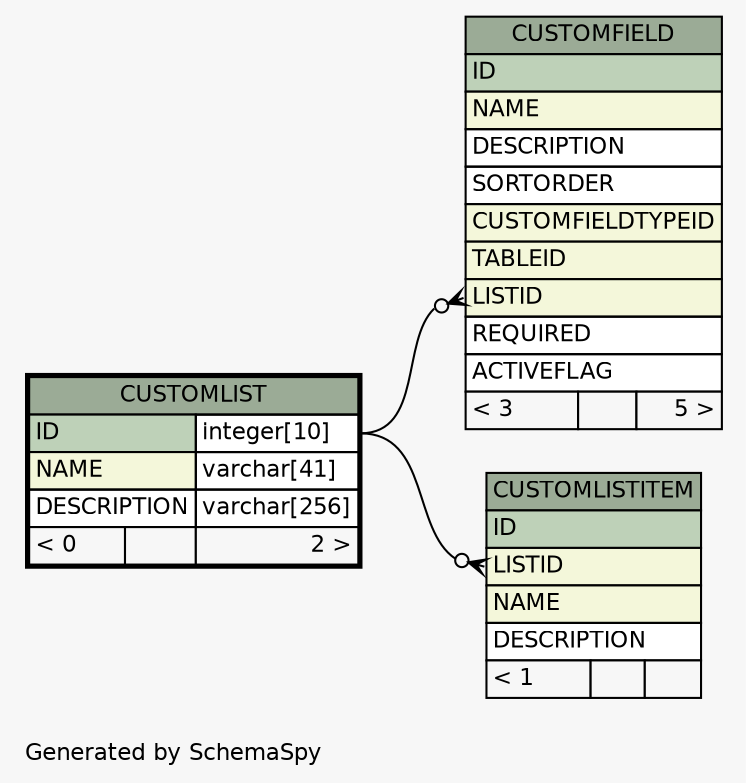 // dot 2.26.3 on Linux 3.5.0-34-generic
// SchemaSpy rev 590
digraph "oneDegreeRelationshipsDiagram" {
  graph [
    rankdir="RL"
    bgcolor="#f7f7f7"
    label="\nGenerated by SchemaSpy"
    labeljust="l"
    nodesep="0.18"
    ranksep="0.46"
    fontname="Helvetica"
    fontsize="11"
  ];
  node [
    fontname="Helvetica"
    fontsize="11"
    shape="plaintext"
  ];
  edge [
    arrowsize="0.8"
  ];
  "CUSTOMFIELD":"LISTID":w -> "CUSTOMLIST":"ID.type":e [arrowhead=none dir=back arrowtail=crowodot];
  "CUSTOMLISTITEM":"LISTID":w -> "CUSTOMLIST":"ID.type":e [arrowhead=none dir=back arrowtail=crowodot];
  "CUSTOMFIELD" [
    label=<
    <TABLE BORDER="0" CELLBORDER="1" CELLSPACING="0" BGCOLOR="#ffffff">
      <TR><TD COLSPAN="3" BGCOLOR="#9bab96" ALIGN="CENTER">CUSTOMFIELD</TD></TR>
      <TR><TD PORT="ID" COLSPAN="3" BGCOLOR="#bed1b8" ALIGN="LEFT">ID</TD></TR>
      <TR><TD PORT="NAME" COLSPAN="3" BGCOLOR="#f4f7da" ALIGN="LEFT">NAME</TD></TR>
      <TR><TD PORT="DESCRIPTION" COLSPAN="3" ALIGN="LEFT">DESCRIPTION</TD></TR>
      <TR><TD PORT="SORTORDER" COLSPAN="3" ALIGN="LEFT">SORTORDER</TD></TR>
      <TR><TD PORT="CUSTOMFIELDTYPEID" COLSPAN="3" BGCOLOR="#f4f7da" ALIGN="LEFT">CUSTOMFIELDTYPEID</TD></TR>
      <TR><TD PORT="TABLEID" COLSPAN="3" BGCOLOR="#f4f7da" ALIGN="LEFT">TABLEID</TD></TR>
      <TR><TD PORT="LISTID" COLSPAN="3" BGCOLOR="#f4f7da" ALIGN="LEFT">LISTID</TD></TR>
      <TR><TD PORT="REQUIRED" COLSPAN="3" ALIGN="LEFT">REQUIRED</TD></TR>
      <TR><TD PORT="ACTIVEFLAG" COLSPAN="3" ALIGN="LEFT">ACTIVEFLAG</TD></TR>
      <TR><TD ALIGN="LEFT" BGCOLOR="#f7f7f7">&lt; 3</TD><TD ALIGN="RIGHT" BGCOLOR="#f7f7f7">  </TD><TD ALIGN="RIGHT" BGCOLOR="#f7f7f7">5 &gt;</TD></TR>
    </TABLE>>
    URL="CUSTOMFIELD.html"
    tooltip="CUSTOMFIELD"
  ];
  "CUSTOMLIST" [
    label=<
    <TABLE BORDER="2" CELLBORDER="1" CELLSPACING="0" BGCOLOR="#ffffff">
      <TR><TD COLSPAN="3" BGCOLOR="#9bab96" ALIGN="CENTER">CUSTOMLIST</TD></TR>
      <TR><TD PORT="ID" COLSPAN="2" BGCOLOR="#bed1b8" ALIGN="LEFT">ID</TD><TD PORT="ID.type" ALIGN="LEFT">integer[10]</TD></TR>
      <TR><TD PORT="NAME" COLSPAN="2" BGCOLOR="#f4f7da" ALIGN="LEFT">NAME</TD><TD PORT="NAME.type" ALIGN="LEFT">varchar[41]</TD></TR>
      <TR><TD PORT="DESCRIPTION" COLSPAN="2" ALIGN="LEFT">DESCRIPTION</TD><TD PORT="DESCRIPTION.type" ALIGN="LEFT">varchar[256]</TD></TR>
      <TR><TD ALIGN="LEFT" BGCOLOR="#f7f7f7">&lt; 0</TD><TD ALIGN="RIGHT" BGCOLOR="#f7f7f7">  </TD><TD ALIGN="RIGHT" BGCOLOR="#f7f7f7">2 &gt;</TD></TR>
    </TABLE>>
    URL="CUSTOMLIST.html"
    tooltip="CUSTOMLIST"
  ];
  "CUSTOMLISTITEM" [
    label=<
    <TABLE BORDER="0" CELLBORDER="1" CELLSPACING="0" BGCOLOR="#ffffff">
      <TR><TD COLSPAN="3" BGCOLOR="#9bab96" ALIGN="CENTER">CUSTOMLISTITEM</TD></TR>
      <TR><TD PORT="ID" COLSPAN="3" BGCOLOR="#bed1b8" ALIGN="LEFT">ID</TD></TR>
      <TR><TD PORT="LISTID" COLSPAN="3" BGCOLOR="#f4f7da" ALIGN="LEFT">LISTID</TD></TR>
      <TR><TD PORT="NAME" COLSPAN="3" BGCOLOR="#f4f7da" ALIGN="LEFT">NAME</TD></TR>
      <TR><TD PORT="DESCRIPTION" COLSPAN="3" ALIGN="LEFT">DESCRIPTION</TD></TR>
      <TR><TD ALIGN="LEFT" BGCOLOR="#f7f7f7">&lt; 1</TD><TD ALIGN="RIGHT" BGCOLOR="#f7f7f7">  </TD><TD ALIGN="RIGHT" BGCOLOR="#f7f7f7">  </TD></TR>
    </TABLE>>
    URL="CUSTOMLISTITEM.html"
    tooltip="CUSTOMLISTITEM"
  ];
}
